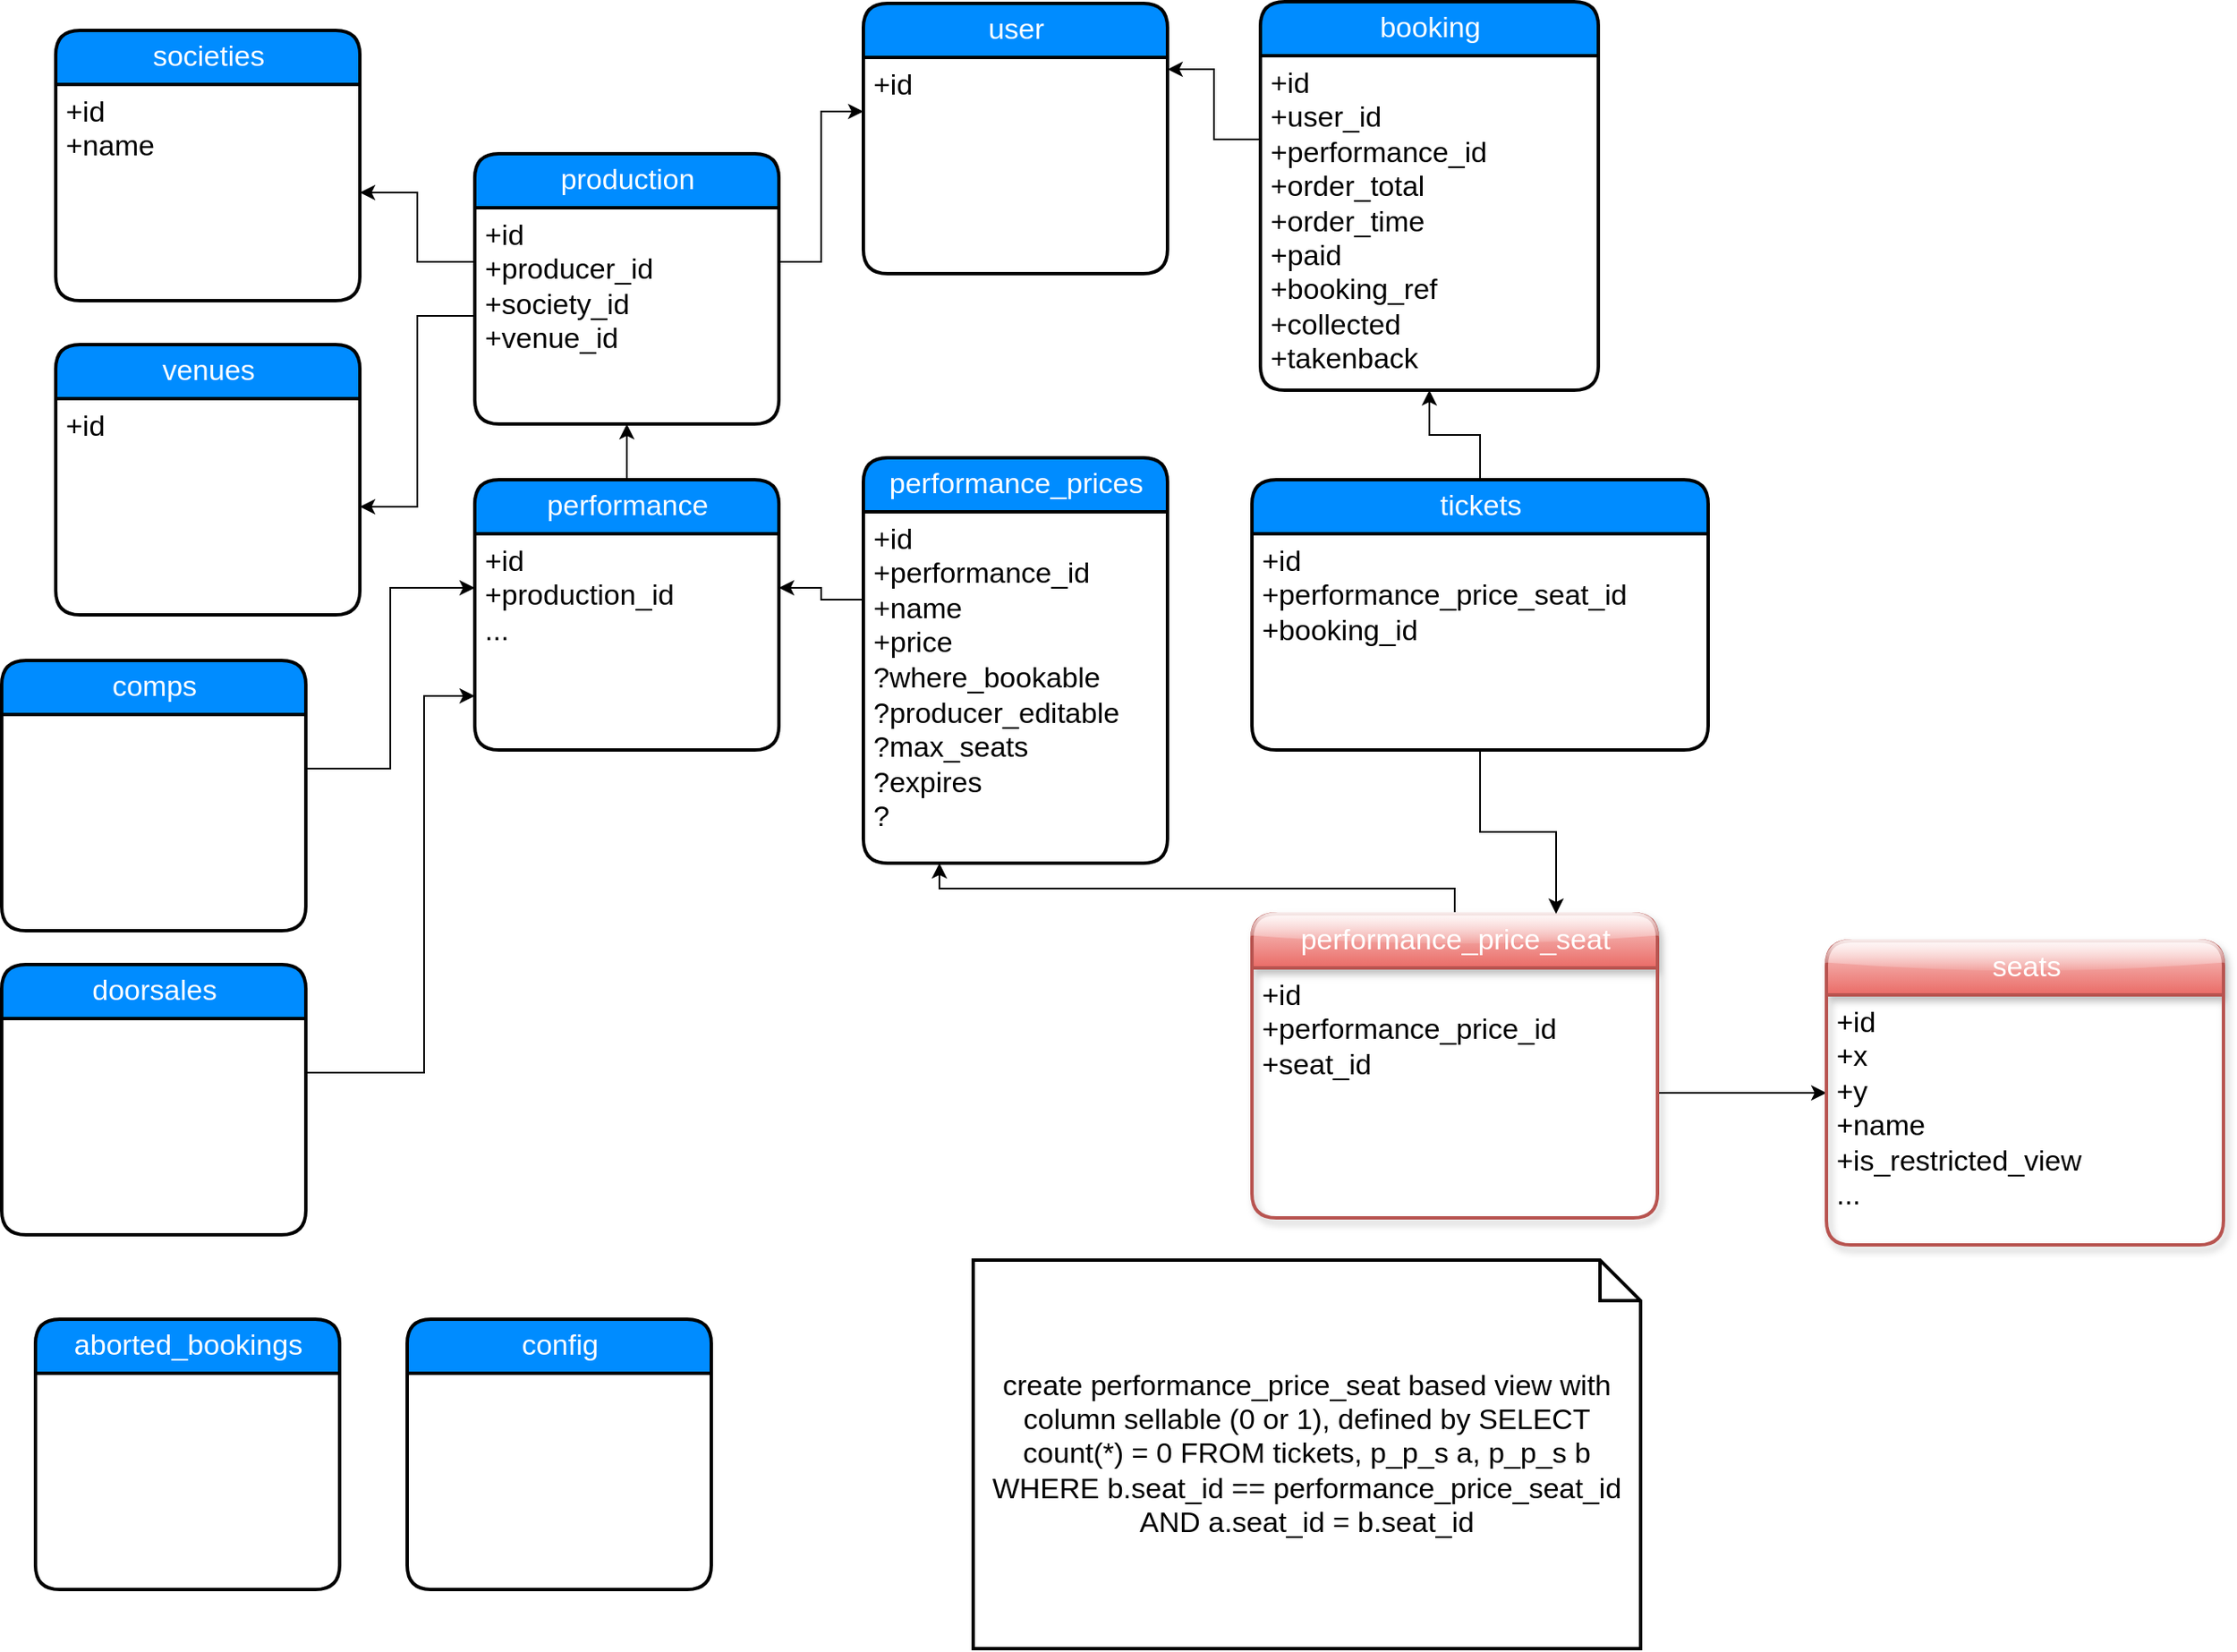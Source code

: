 <mxfile userAgent="Mozilla/5.0 (Macintosh; Intel Mac OS X 10_9_5) AppleWebKit/537.36 (KHTML, like Gecko) Chrome/41.0.227.76 Safari/537.36" type="google"><diagram><mxGraphModel dx="1434" dy="790" grid="1" gridSize="10" guides="1" tooltips="1" connect="1" fold="1" page="1" pageScale="1" pageWidth="2000" pageHeight="1169" style="default-style2" math="0"><root><mxCell id="140a2df840504138-0"/><mxCell id="140a2df840504138-1" parent="140a2df840504138-0"/><mxCell id="140a2df840504138-24" value="venues" style="swimlane;html=1;childLayout=stackLayout;horizontal=1;startSize=32;horizontalStack=0;fillColor=#008cff;fontColor=#FFFFFF;rounded=1;fontSize=17;fontStyle=0;strokeWidth=2;resizeParent=0;resizeLast=1;shadow=0;dashed=0;align=center;" vertex="1" parent="140a2df840504138-1"><mxGeometry x="52" y="223" width="180" height="160" as="geometry"/></mxCell><mxCell id="140a2df840504138-25" value="+id" style="whiteSpace=wrap;html=1;align=left;strokeColor=none;fillColor=none;spacingLeft=4;fontSize=17;verticalAlign=top;resizable=0;rotatable=0;part=1;" vertex="1" parent="140a2df840504138-24"><mxGeometry y="32" width="180" height="128" as="geometry"/></mxCell><mxCell id="140a2df840504138-26" style="edgeStyle=orthogonalEdgeStyle;rounded=0;html=1;exitX=0;exitY=0.25;entryX=1;entryY=0.5" edge="1" parent="140a2df840504138-1" source="140a2df840504138-16" target="140a2df840504138-23"><mxGeometry relative="1" as="geometry"/></mxCell><mxCell id="140a2df840504138-27" style="edgeStyle=orthogonalEdgeStyle;rounded=0;html=1;exitX=0;exitY=0.5;entryX=1;entryY=0.5" edge="1" parent="140a2df840504138-1" source="140a2df840504138-16" target="140a2df840504138-25"><mxGeometry relative="1" as="geometry"/></mxCell><mxCell id="140a2df840504138-22" value="societies" style="swimlane;html=1;childLayout=stackLayout;horizontal=1;startSize=32;horizontalStack=0;fillColor=#008cff;fontColor=#FFFFFF;rounded=1;fontSize=17;fontStyle=0;strokeWidth=2;resizeParent=0;resizeLast=1;shadow=0;dashed=0;align=center;" vertex="1" parent="140a2df840504138-1"><mxGeometry x="52" y="37" width="180" height="160" as="geometry"/></mxCell><mxCell id="140a2df840504138-23" value="+id&lt;div&gt;+name&lt;/div&gt;" style="whiteSpace=wrap;html=1;align=left;strokeColor=none;fillColor=none;spacingLeft=4;fontSize=17;verticalAlign=top;resizable=0;rotatable=0;part=1;" vertex="1" parent="140a2df840504138-22"><mxGeometry y="32" width="180" height="128" as="geometry"/></mxCell><mxCell id="140a2df840504138-2" value="performance" style="swimlane;html=1;childLayout=stackLayout;horizontal=1;startSize=32;horizontalStack=0;fillColor=#008cff;fontColor=#FFFFFF;rounded=1;fontSize=17;fontStyle=0;strokeWidth=2;resizeParent=0;resizeLast=1;shadow=0;dashed=0;align=center;" vertex="1" parent="140a2df840504138-1"><mxGeometry x="300" y="303" width="180" height="160" as="geometry"/></mxCell><mxCell id="140a2df840504138-3" value="+id&lt;br&gt;+production_id&lt;br&gt;..." style="whiteSpace=wrap;html=1;align=left;strokeColor=none;fillColor=none;spacingLeft=4;fontSize=17;verticalAlign=top;resizable=0;rotatable=0;part=1;" vertex="1" parent="140a2df840504138-2"><mxGeometry y="32" width="180" height="128" as="geometry"/></mxCell><mxCell id="140a2df840504138-4" value="tickets" style="swimlane;html=1;childLayout=stackLayout;horizontal=1;startSize=32;horizontalStack=0;fillColor=#008cff;fontColor=#FFFFFF;rounded=1;fontSize=17;fontStyle=0;strokeWidth=2;resizeParent=0;resizeLast=1;shadow=0;dashed=0;align=center;" vertex="1" parent="140a2df840504138-1"><mxGeometry x="760" y="303" width="270" height="160" as="geometry"/></mxCell><mxCell id="140a2df840504138-5" value="+id&lt;br&gt;+performance_price_seat_id&lt;br&gt;+booking_id" style="whiteSpace=wrap;html=1;align=left;strokeColor=none;fillColor=none;spacingLeft=4;fontSize=17;verticalAlign=top;resizable=0;rotatable=0;part=1;" vertex="1" parent="140a2df840504138-4"><mxGeometry y="32" width="270" height="128" as="geometry"/></mxCell><mxCell id="140a2df840504138-6" value="performance_prices" style="swimlane;html=1;childLayout=stackLayout;horizontal=1;startSize=32;horizontalStack=0;fillColor=#008cff;fontColor=#FFFFFF;rounded=1;fontSize=17;fontStyle=0;strokeWidth=2;resizeParent=0;resizeLast=1;shadow=0;dashed=0;align=center;" vertex="1" parent="140a2df840504138-1"><mxGeometry x="530" y="290" width="180" height="240" as="geometry"/></mxCell><mxCell id="140a2df840504138-7" value="+id&lt;br&gt;+performance_id&lt;br&gt;+name&lt;div&gt;+price&lt;/div&gt;&lt;div&gt;?where_bookable&lt;/div&gt;&lt;div&gt;&lt;span style=&quot;line-height: 21.42px&quot;&gt;?producer_editable&lt;/span&gt;&lt;/div&gt;&lt;div&gt;?max_seats&lt;/div&gt;&lt;div&gt;?expires&lt;/div&gt;&lt;div&gt;?&lt;/div&gt;" style="whiteSpace=wrap;html=1;align=left;strokeColor=none;fillColor=none;spacingLeft=4;fontSize=17;verticalAlign=top;resizable=0;rotatable=0;part=1;" vertex="1" parent="140a2df840504138-6"><mxGeometry y="32" width="180" height="208" as="geometry"/></mxCell><mxCell id="140a2df840504138-12" style="edgeStyle=orthogonalEdgeStyle;rounded=0;html=1;exitX=0;exitY=0.25;entryX=1;entryY=0.25" edge="1" parent="140a2df840504138-1" source="140a2df840504138-7" target="140a2df840504138-3"><mxGeometry relative="1" as="geometry"/></mxCell><mxCell id="140a2df840504138-14" style="edgeStyle=orthogonalEdgeStyle;rounded=0;html=1;exitX=0.5;exitY=0;entryX=0.5;entryY=1" edge="1" parent="140a2df840504138-1" source="140a2df840504138-4" target="140a2df840504138-9"><mxGeometry relative="1" as="geometry"/></mxCell><mxCell id="140a2df840504138-8" value="booking" style="swimlane;html=1;childLayout=stackLayout;horizontal=1;startSize=32;horizontalStack=0;fillColor=#008cff;fontColor=#FFFFFF;rounded=1;fontSize=17;fontStyle=0;strokeWidth=2;resizeParent=0;resizeLast=1;shadow=0;dashed=0;align=center;" vertex="1" parent="140a2df840504138-1"><mxGeometry x="765" y="20" width="200" height="230" as="geometry"/></mxCell><mxCell id="140a2df840504138-9" value="+id&lt;br&gt;+user_id&lt;div&gt;+performance_id&lt;br&gt;+order_total&lt;div&gt;+order_time&lt;/div&gt;&lt;div&gt;+paid&lt;/div&gt;&lt;div&gt;+booking_ref&lt;/div&gt;&lt;div&gt;+collected&lt;/div&gt;&lt;div&gt;+takenback&lt;/div&gt;&lt;/div&gt;" style="whiteSpace=wrap;html=1;align=left;strokeColor=none;fillColor=none;spacingLeft=4;fontSize=17;verticalAlign=top;resizable=0;rotatable=0;part=1;" vertex="1" parent="140a2df840504138-8"><mxGeometry y="32" width="200" height="198" as="geometry"/></mxCell><mxCell id="140a2df840504138-15" value="production" style="swimlane;html=1;childLayout=stackLayout;horizontal=1;startSize=32;horizontalStack=0;fillColor=#008cff;fontColor=#FFFFFF;rounded=1;fontSize=17;fontStyle=0;strokeWidth=2;resizeParent=0;resizeLast=1;shadow=0;dashed=0;align=center;" vertex="1" parent="140a2df840504138-1"><mxGeometry x="300" y="110" width="180" height="160" as="geometry"/></mxCell><mxCell id="140a2df840504138-16" value="+id&lt;br&gt;&lt;div&gt;+producer_id&lt;/div&gt;&lt;div&gt;+society_id&lt;/div&gt;&lt;div&gt;+venue_id&lt;/div&gt;" style="whiteSpace=wrap;html=1;align=left;strokeColor=none;fillColor=none;spacingLeft=4;fontSize=17;verticalAlign=top;resizable=0;rotatable=0;part=1;" vertex="1" parent="140a2df840504138-15"><mxGeometry y="32" width="180" height="128" as="geometry"/></mxCell><mxCell id="140a2df840504138-17" style="edgeStyle=orthogonalEdgeStyle;rounded=0;html=1;exitX=0.5;exitY=0;entryX=0.5;entryY=1" edge="1" parent="140a2df840504138-1" source="140a2df840504138-2" target="140a2df840504138-16"><mxGeometry relative="1" as="geometry"/></mxCell><mxCell id="140a2df840504138-18" value="user" style="swimlane;html=1;childLayout=stackLayout;horizontal=1;startSize=32;horizontalStack=0;fillColor=#008cff;fontColor=#FFFFFF;rounded=1;fontSize=17;fontStyle=0;strokeWidth=2;resizeParent=0;resizeLast=1;shadow=0;dashed=0;align=center;" vertex="1" parent="140a2df840504138-1"><mxGeometry x="530" y="21" width="180" height="160" as="geometry"/></mxCell><mxCell id="140a2df840504138-19" value="+id" style="whiteSpace=wrap;html=1;align=left;strokeColor=none;fillColor=none;spacingLeft=4;fontSize=17;verticalAlign=top;resizable=0;rotatable=0;part=1;" vertex="1" parent="140a2df840504138-18"><mxGeometry y="32" width="180" height="128" as="geometry"/></mxCell><mxCell id="140a2df840504138-20" style="edgeStyle=orthogonalEdgeStyle;rounded=0;html=1;exitX=1;exitY=0.25;entryX=0;entryY=0.25" edge="1" parent="140a2df840504138-1" source="140a2df840504138-16" target="140a2df840504138-19"><mxGeometry relative="1" as="geometry"/></mxCell><mxCell id="140a2df840504138-21" style="edgeStyle=orthogonalEdgeStyle;rounded=0;html=1;exitX=0;exitY=0.25;entryX=1;entryY=0.055;entryPerimeter=0" edge="1" parent="140a2df840504138-1" source="140a2df840504138-9" target="140a2df840504138-19"><mxGeometry relative="1" as="geometry"/></mxCell><mxCell id="140a2df840504138-30" value="config" style="swimlane;html=1;childLayout=stackLayout;horizontal=1;startSize=32;horizontalStack=0;fillColor=#008cff;fontColor=#FFFFFF;rounded=1;fontSize=17;fontStyle=0;strokeWidth=2;resizeParent=0;resizeLast=1;shadow=0;dashed=0;align=center;" vertex="1" parent="140a2df840504138-1"><mxGeometry x="260" y="800" width="180" height="160" as="geometry"/></mxCell><mxCell id="140a2df840504138-31" value="" style="whiteSpace=wrap;html=1;align=left;strokeColor=none;fillColor=none;spacingLeft=4;fontSize=17;verticalAlign=top;resizable=0;rotatable=0;part=1;" vertex="1" parent="140a2df840504138-30"><mxGeometry y="32" width="180" height="128" as="geometry"/></mxCell><mxCell id="140a2df840504138-28" value="aborted_bookings" style="swimlane;html=1;childLayout=stackLayout;horizontal=1;startSize=32;horizontalStack=0;fillColor=#008cff;fontColor=#FFFFFF;rounded=1;fontSize=17;fontStyle=0;strokeWidth=2;resizeParent=0;resizeLast=1;shadow=0;dashed=0;align=center;" vertex="1" parent="140a2df840504138-1"><mxGeometry x="40" y="800" width="180" height="160" as="geometry"/></mxCell><mxCell id="140a2df840504138-29" value="&lt;br&gt;" style="whiteSpace=wrap;html=1;align=left;strokeColor=none;fillColor=none;spacingLeft=4;fontSize=17;verticalAlign=top;resizable=0;rotatable=0;part=1;" vertex="1" parent="140a2df840504138-28"><mxGeometry y="32" width="180" height="128" as="geometry"/></mxCell><mxCell id="140a2df840504138-33" value="comps" style="swimlane;html=1;childLayout=stackLayout;horizontal=1;startSize=32;horizontalStack=0;fillColor=#008cff;fontColor=#FFFFFF;rounded=1;fontSize=17;fontStyle=0;strokeWidth=2;resizeParent=0;resizeLast=1;shadow=0;dashed=0;align=center;" vertex="1" parent="140a2df840504138-1"><mxGeometry x="20" y="410" width="180" height="160" as="geometry"/></mxCell><mxCell id="140a2df840504138-34" value="" style="whiteSpace=wrap;html=1;align=left;strokeColor=none;fillColor=none;spacingLeft=4;fontSize=17;verticalAlign=top;resizable=0;rotatable=0;part=1;" vertex="1" parent="140a2df840504138-33"><mxGeometry y="32" width="180" height="128" as="geometry"/></mxCell><mxCell id="140a2df840504138-43" style="edgeStyle=orthogonalEdgeStyle;rounded=0;html=1;exitX=1;exitY=0.25;entryX=0;entryY=0.25" edge="1" parent="140a2df840504138-1" source="140a2df840504138-34" target="140a2df840504138-3"><mxGeometry relative="1" as="geometry"/></mxCell><mxCell id="140a2df840504138-36" value="doorsales" style="swimlane;html=1;childLayout=stackLayout;horizontal=1;startSize=32;horizontalStack=0;fillColor=#008cff;fontColor=#FFFFFF;rounded=1;fontSize=17;fontStyle=0;strokeWidth=2;resizeParent=0;resizeLast=1;shadow=0;dashed=0;align=center;" vertex="1" parent="140a2df840504138-1"><mxGeometry x="20" y="590" width="180" height="160" as="geometry"/></mxCell><mxCell id="140a2df840504138-37" value="" style="whiteSpace=wrap;html=1;align=left;strokeColor=none;fillColor=none;spacingLeft=4;fontSize=17;verticalAlign=top;resizable=0;rotatable=0;part=1;" vertex="1" parent="140a2df840504138-36"><mxGeometry y="32" width="180" height="128" as="geometry"/></mxCell><mxCell id="140a2df840504138-44" style="edgeStyle=orthogonalEdgeStyle;rounded=0;html=1;exitX=1;exitY=0.25;entryX=0;entryY=0.75" edge="1" parent="140a2df840504138-1" source="140a2df840504138-37" target="140a2df840504138-3"><mxGeometry relative="1" as="geometry"><Array as="points"><mxPoint x="270" y="654"/><mxPoint x="270" y="431"/></Array></mxGeometry></mxCell><mxCell id="140a2df840504138-50" style="edgeStyle=orthogonalEdgeStyle;rounded=0;html=1;exitX=0.5;exitY=0;entryX=0.25;entryY=1" edge="1" parent="140a2df840504138-1" source="140a2df840504138-47" target="140a2df840504138-7"><mxGeometry relative="1" as="geometry"/></mxCell><mxCell id="140a2df840504138-51" style="edgeStyle=orthogonalEdgeStyle;rounded=0;html=1;exitX=1;exitY=0.5;entryX=0;entryY=0.392;entryPerimeter=0" edge="1" parent="140a2df840504138-1" source="140a2df840504138-48" target="140a2df840504138-40"><mxGeometry relative="1" as="geometry"/></mxCell><mxCell id="140a2df840504138-47" value="performance_price_seat" style="swimlane;html=1;childLayout=stackLayout;horizontal=1;startSize=32;horizontalStack=0;fontColor=#FFFFFF;rounded=1;fontSize=17;fontStyle=0;strokeWidth=2;resizeParent=0;resizeLast=1;dashed=0;align=center;red" vertex="1" parent="140a2df840504138-1"><mxGeometry x="760" y="560" width="240" height="180" as="geometry"><mxRectangle x="370" y="558" width="70" height="32" as="alternateBounds"/></mxGeometry></mxCell><mxCell id="140a2df840504138-48" value="&lt;div&gt;+id&lt;/div&gt;+performance_price_id&lt;div&gt;+seat_id&lt;/div&gt;&lt;div&gt;&lt;br&gt;&lt;/div&gt;" style="whiteSpace=wrap;html=1;align=left;strokeColor=none;fillColor=none;spacingLeft=4;fontSize=17;verticalAlign=top;resizable=0;rotatable=0;part=1;" vertex="1" parent="140a2df840504138-47"><mxGeometry y="32" width="240" height="148" as="geometry"/></mxCell><mxCell id="6f8dea8c94b5c1c5-0" style="edgeStyle=orthogonalEdgeStyle;rounded=0;html=1;exitX=0.5;exitY=1;entryX=0.75;entryY=0" edge="1" parent="140a2df840504138-1" source="140a2df840504138-5" target="140a2df840504138-47"><mxGeometry relative="1" as="geometry"/></mxCell><mxCell id="140a2df840504138-39" value="seats" style="swimlane;html=1;childLayout=stackLayout;horizontal=1;startSize=32;horizontalStack=0;fontColor=#FFFFFF;rounded=1;fontSize=17;fontStyle=0;strokeWidth=2;resizeParent=0;resizeLast=1;dashed=0;align=center;red" vertex="1" parent="140a2df840504138-1"><mxGeometry x="1100" y="576" width="235" height="180" as="geometry"><mxRectangle x="370" y="558" width="70" height="32" as="alternateBounds"/></mxGeometry></mxCell><mxCell id="140a2df840504138-40" value="+id&lt;div&gt;+x&lt;/div&gt;&lt;div&gt;+y&lt;/div&gt;&lt;div&gt;+name&lt;/div&gt;&lt;div&gt;+is_restricted_view&lt;/div&gt;&lt;div&gt;...&lt;/div&gt;" style="whiteSpace=wrap;html=1;align=left;strokeColor=none;fillColor=none;spacingLeft=4;fontSize=17;verticalAlign=top;resizable=0;rotatable=0;part=1;" vertex="1" parent="140a2df840504138-39"><mxGeometry y="32" width="235" height="148" as="geometry"/></mxCell><mxCell id="6f8dea8c94b5c1c5-1" value="create performance_price_seat based view with column sellable (0 or 1), defined by SELECT count(*) = 0 FROM tickets, p_p_s a, p_p_s b WHERE b.seat_id ==&amp;nbsp;&lt;span style=&quot;line-height: 15.12px ; text-align: left&quot;&gt;performance_price_seat_id AND a.seat_id = b.seat_id&lt;/span&gt;" style="shape=note;strokeWidth=2;fontSize=17;size=24;whiteSpace=wrap;html=1;" vertex="1" parent="140a2df840504138-1"><mxGeometry x="595" y="765" width="395" height="230" as="geometry"/></mxCell></root></mxGraphModel></diagram></mxfile>